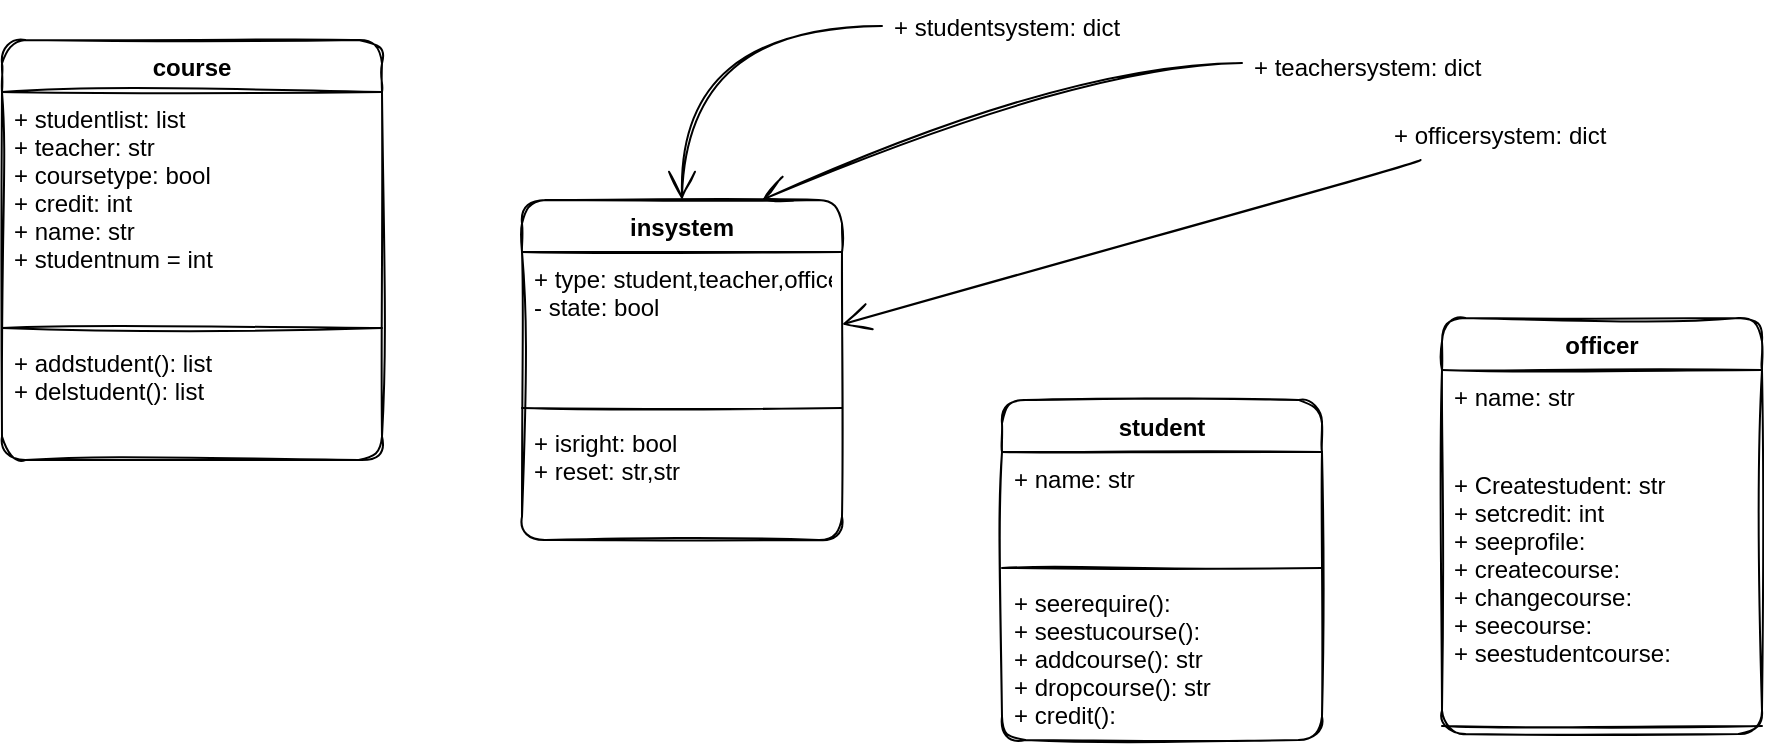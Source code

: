 <mxfile version="20.5.3" type="embed"><diagram id="23iRSUPoRavnBvh4doch" name="Page-1"><mxGraphModel dx="493" dy="455" grid="1" gridSize="10" guides="1" tooltips="1" connect="1" arrows="1" fold="1" page="1" pageScale="1" pageWidth="1200" pageHeight="1600" math="0" shadow="0"><root><mxCell id="0"/><mxCell id="1" parent="0"/><mxCell id="2" value="course" style="swimlane;fontStyle=1;align=center;verticalAlign=top;childLayout=stackLayout;horizontal=1;startSize=26;horizontalStack=0;resizeParent=1;resizeParentMax=0;resizeLast=0;collapsible=1;marginBottom=0;rounded=1;sketch=1;" parent="1" vertex="1"><mxGeometry x="50" y="70" width="190" height="210" as="geometry"/></mxCell><mxCell id="3" value="+ studentlist: list&#10;+ teacher: str&#10;+ coursetype: bool&#10;+ credit: int&#10;+ name: str&#10;+ studentnum = int" style="text;strokeColor=none;fillColor=none;align=left;verticalAlign=top;spacingLeft=4;spacingRight=4;overflow=hidden;rotatable=0;points=[[0,0.5],[1,0.5]];portConstraint=eastwest;rounded=1;sketch=1;" parent="2" vertex="1"><mxGeometry y="26" width="190" height="114" as="geometry"/></mxCell><mxCell id="4" value="" style="line;strokeWidth=1;fillColor=none;align=left;verticalAlign=middle;spacingTop=-1;spacingLeft=3;spacingRight=3;rotatable=0;labelPosition=right;points=[];portConstraint=eastwest;strokeColor=inherit;rounded=1;sketch=1;" parent="2" vertex="1"><mxGeometry y="140" width="190" height="8" as="geometry"/></mxCell><mxCell id="5" value="+ addstudent(): list&#10;+ delstudent(): list" style="text;strokeColor=none;fillColor=none;align=left;verticalAlign=top;spacingLeft=4;spacingRight=4;overflow=hidden;rotatable=0;points=[[0,0.5],[1,0.5]];portConstraint=eastwest;rounded=1;sketch=1;" parent="2" vertex="1"><mxGeometry y="148" width="190" height="62" as="geometry"/></mxCell><mxCell id="10" value="insystem" style="swimlane;fontStyle=1;align=center;verticalAlign=top;childLayout=stackLayout;horizontal=1;startSize=26;horizontalStack=0;resizeParent=1;resizeParentMax=0;resizeLast=0;collapsible=1;marginBottom=0;rounded=1;sketch=1;" parent="1" vertex="1"><mxGeometry x="310" y="150" width="160" height="170" as="geometry"/></mxCell><mxCell id="11" value="+ type: student,teacher,officer&#10;- state: bool&#10;" style="text;strokeColor=none;fillColor=none;align=left;verticalAlign=top;spacingLeft=4;spacingRight=4;overflow=hidden;rotatable=0;points=[[0,0.5],[1,0.5]];portConstraint=eastwest;rounded=1;sketch=1;" parent="10" vertex="1"><mxGeometry y="26" width="160" height="74" as="geometry"/></mxCell><mxCell id="12" value="" style="line;strokeWidth=1;fillColor=none;align=left;verticalAlign=middle;spacingTop=-1;spacingLeft=3;spacingRight=3;rotatable=0;labelPosition=right;points=[];portConstraint=eastwest;strokeColor=inherit;rounded=1;sketch=1;" parent="10" vertex="1"><mxGeometry y="100" width="160" height="8" as="geometry"/></mxCell><mxCell id="13" value="+ isright: bool&#10;+ reset: str,str" style="text;strokeColor=none;fillColor=none;align=left;verticalAlign=top;spacingLeft=4;spacingRight=4;overflow=hidden;rotatable=0;points=[[0,0.5],[1,0.5]];portConstraint=eastwest;rounded=1;sketch=1;" parent="10" vertex="1"><mxGeometry y="108" width="160" height="62" as="geometry"/></mxCell><mxCell id="19" value="officer" style="swimlane;fontStyle=1;align=center;verticalAlign=top;childLayout=stackLayout;horizontal=1;startSize=26;horizontalStack=0;resizeParent=1;resizeParentMax=0;resizeLast=0;collapsible=1;marginBottom=0;rounded=1;sketch=1;" parent="1" vertex="1"><mxGeometry x="770" y="209" width="160" height="208" as="geometry"/></mxCell><mxCell id="20" value="+ name: str" style="text;strokeColor=none;fillColor=none;align=left;verticalAlign=top;spacingLeft=4;spacingRight=4;overflow=hidden;rotatable=0;points=[[0,0.5],[1,0.5]];portConstraint=eastwest;rounded=1;sketch=1;" parent="19" vertex="1"><mxGeometry y="26" width="160" height="44" as="geometry"/></mxCell><mxCell id="22" value="+ Createstudent: str&#10;+ setcredit: int&#10;+ seeprofile:&#10;+ createcourse:&#10;+ changecourse:&#10;+ seecourse:&#10;+ seestudentcourse:" style="text;strokeColor=none;fillColor=none;align=left;verticalAlign=top;spacingLeft=4;spacingRight=4;overflow=hidden;rotatable=0;points=[[0,0.5],[1,0.5]];portConstraint=eastwest;rounded=1;sketch=1;" parent="19" vertex="1"><mxGeometry y="70" width="160" height="130" as="geometry"/></mxCell><mxCell id="21" value="" style="line;strokeWidth=1;fillColor=none;align=left;verticalAlign=middle;spacingTop=-1;spacingLeft=3;spacingRight=3;rotatable=0;labelPosition=right;points=[];portConstraint=eastwest;strokeColor=inherit;rounded=1;sketch=1;" parent="19" vertex="1"><mxGeometry y="200" width="160" height="8" as="geometry"/></mxCell><mxCell id="26" value="student" style="swimlane;fontStyle=1;align=center;verticalAlign=top;childLayout=stackLayout;horizontal=1;startSize=26;horizontalStack=0;resizeParent=1;resizeParentMax=0;resizeLast=0;collapsible=1;marginBottom=0;rounded=1;sketch=1;" parent="1" vertex="1"><mxGeometry x="550" y="250" width="160" height="170" as="geometry"/></mxCell><mxCell id="27" value="+ name: str" style="text;strokeColor=none;fillColor=none;align=left;verticalAlign=top;spacingLeft=4;spacingRight=4;overflow=hidden;rotatable=0;points=[[0,0.5],[1,0.5]];portConstraint=eastwest;rounded=1;sketch=1;" parent="26" vertex="1"><mxGeometry y="26" width="160" height="54" as="geometry"/></mxCell><mxCell id="28" value="" style="line;strokeWidth=1;fillColor=none;align=left;verticalAlign=middle;spacingTop=-1;spacingLeft=3;spacingRight=3;rotatable=0;labelPosition=right;points=[];portConstraint=eastwest;strokeColor=inherit;rounded=1;sketch=1;" parent="26" vertex="1"><mxGeometry y="80" width="160" height="8" as="geometry"/></mxCell><mxCell id="29" value="+ seerequire(): &#10;+ seestucourse():&#10;+ addcourse(): str &#10;+ dropcourse(): str&#10;+ credit():" style="text;strokeColor=none;fillColor=none;align=left;verticalAlign=top;spacingLeft=4;spacingRight=4;overflow=hidden;rotatable=0;points=[[0,0.5],[1,0.5]];portConstraint=eastwest;rounded=1;sketch=1;" parent="26" vertex="1"><mxGeometry y="88" width="160" height="82" as="geometry"/></mxCell><mxCell id="30" value="+ studentsystem: dict " style="text;strokeColor=none;fillColor=none;align=left;verticalAlign=top;spacingLeft=4;spacingRight=4;overflow=hidden;rotatable=0;points=[[0,0.5],[1,0.5]];portConstraint=eastwest;rounded=1;sketch=1;" parent="1" vertex="1"><mxGeometry x="490" y="50" width="170" height="26" as="geometry"/></mxCell><mxCell id="31" value="+ teachersystem: dict" style="text;strokeColor=none;fillColor=none;align=left;verticalAlign=top;spacingLeft=4;spacingRight=4;overflow=hidden;rotatable=0;points=[[0,0.5],[1,0.5]];portConstraint=eastwest;rounded=1;sketch=1;" parent="1" vertex="1"><mxGeometry x="670" y="70" width="170" height="26" as="geometry"/></mxCell><mxCell id="32" value="+ officersystem: dict" style="text;strokeColor=none;fillColor=none;align=left;verticalAlign=top;spacingLeft=4;spacingRight=4;overflow=hidden;rotatable=0;points=[[0,0.5],[1,0.5]];portConstraint=eastwest;rounded=1;sketch=1;" parent="1" vertex="1"><mxGeometry x="740" y="104" width="130" height="26" as="geometry"/></mxCell><mxCell id="36" value="" style="endArrow=open;endFill=1;endSize=12;html=1;rounded=1;sketch=1;curved=1;" parent="1" source="30" target="10" edge="1"><mxGeometry width="160" relative="1" as="geometry"><mxPoint x="330" y="63" as="sourcePoint"/><mxPoint x="330" y="63" as="targetPoint"/><Array as="points"><mxPoint x="390" y="63"/></Array></mxGeometry></mxCell><mxCell id="37" value="" style="endArrow=open;endFill=1;endSize=12;html=1;rounded=1;entryX=0.75;entryY=0;entryDx=0;entryDy=0;sketch=1;curved=1;" parent="1" source="31" target="10" edge="1"><mxGeometry width="160" relative="1" as="geometry"><mxPoint x="510" y="83" as="sourcePoint"/><mxPoint x="510" y="90" as="targetPoint"/><Array as="points"><mxPoint x="590" y="80"/></Array></mxGeometry></mxCell><mxCell id="39" value="" style="endArrow=open;endFill=1;endSize=12;html=1;rounded=1;sketch=1;curved=1;" parent="1" source="32" target="10" edge="1"><mxGeometry width="160" relative="1" as="geometry"><mxPoint x="580" y="117" as="sourcePoint"/><mxPoint x="580" y="117" as="targetPoint"/></mxGeometry></mxCell></root></mxGraphModel></diagram></mxfile>